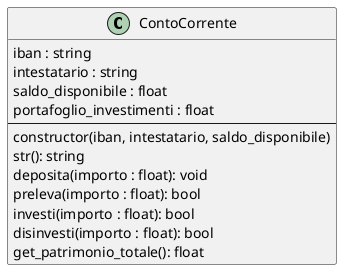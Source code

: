 @startuml ContoCorrente
class ContoCorrente {
    iban : string
    intestatario : string
    saldo_disponibile : float
    portafoglio_investimenti : float
    --
    constructor(iban, intestatario, saldo_disponibile)
    str(): string
    deposita(importo : float): void
    preleva(importo : float): bool
    investi(importo : float): bool
    disinvesti(importo : float): bool
    get_patrimonio_totale(): float
}
@enduml
